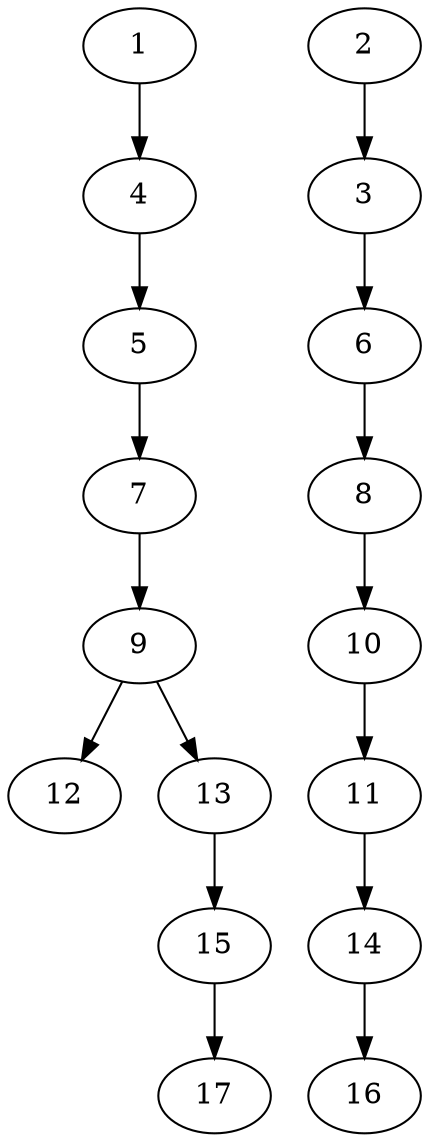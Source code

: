 // DAG (tier=1-easy, mode=data, n=17, ccr=0.342, fat=0.406, density=0.330, regular=0.684, jump=0.037, mindata=1048576, maxdata=8388608)
// DAG automatically generated by daggen at Sun Aug 24 16:33:32 2025
// /home/ermia/Project/Environments/daggen/bin/daggen --dot --ccr 0.342 --fat 0.406 --regular 0.684 --density 0.330 --jump 0.037 --mindata 1048576 --maxdata 8388608 -n 17 
digraph G {
  1 [size="258511860898897854464", alpha="0.17", expect_size="129255930449448927232"]
  1 -> 4 [size ="324646184419328"]
  2 [size="8579721602130560", alpha="0.13", expect_size="4289860801065280"]
  2 -> 3 [size ="272832839811072"]
  3 [size="128008847988436576", alpha="0.11", expect_size="64004423994218288"]
  3 -> 6 [size ="229979526791168"]
  4 [size="568680145870848", alpha="0.18", expect_size="284340072935424"]
  4 -> 5 [size ="16630113370112"]
  5 [size="4890206411086738", alpha="0.06", expect_size="2445103205543369"]
  5 -> 7 [size ="402164765687808"]
  6 [size="2204634105264472064", alpha="0.09", expect_size="1102317052632236032"]
  6 -> 8 [size ="13551301296128"]
  7 [size="282416603697731360", alpha="0.16", expect_size="141208301848865680"]
  7 -> 9 [size ="107391664259072"]
  8 [size="4193536403336904", alpha="0.08", expect_size="2096768201668452"]
  8 -> 10 [size ="292403520995328"]
  9 [size="3382998310011797504", alpha="0.14", expect_size="1691499155005898752"]
  9 -> 12 [size ="18028427214848"]
  9 -> 13 [size ="18028427214848"]
  10 [size="29727161098479516", alpha="0.12", expect_size="14863580549239758"]
  10 -> 11 [size ="555143187660800"]
  11 [size="12720308540774350", alpha="0.19", expect_size="6360154270387175"]
  11 -> 14 [size ="462220093816832"]
  12 [size="348913664000000000000", alpha="0.13", expect_size="174456832000000000000"]
  13 [size="450837434460818752", alpha="0.17", expect_size="225418717230409376"]
  13 -> 15 [size ="399381626880000"]
  14 [size="12476331673551900", alpha="0.19", expect_size="6238165836775950"]
  14 -> 16 [size ="244883675676672"]
  15 [size="114635545277824432", alpha="0.08", expect_size="57317772638912216"]
  15 -> 17 [size ="306841053560832"]
  16 [size="1511478628123656", alpha="0.04", expect_size="755739314061828"]
  17 [size="47931538807511176", alpha="0.07", expect_size="23965769403755588"]
}